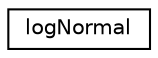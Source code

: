 digraph "Graphical Class Hierarchy"
{
 // LATEX_PDF_SIZE
  edge [fontname="Helvetica",fontsize="10",labelfontname="Helvetica",labelfontsize="10"];
  node [fontname="Helvetica",fontsize="10",shape=record];
  rankdir="LR";
  Node0 [label="logNormal",height=0.2,width=0.4,color="black", fillcolor="white", style="filled",URL="$structlog_normal.html",tooltip="LogNormal smearing in the form of sqrt(aX^2 + bX + c)"];
}
